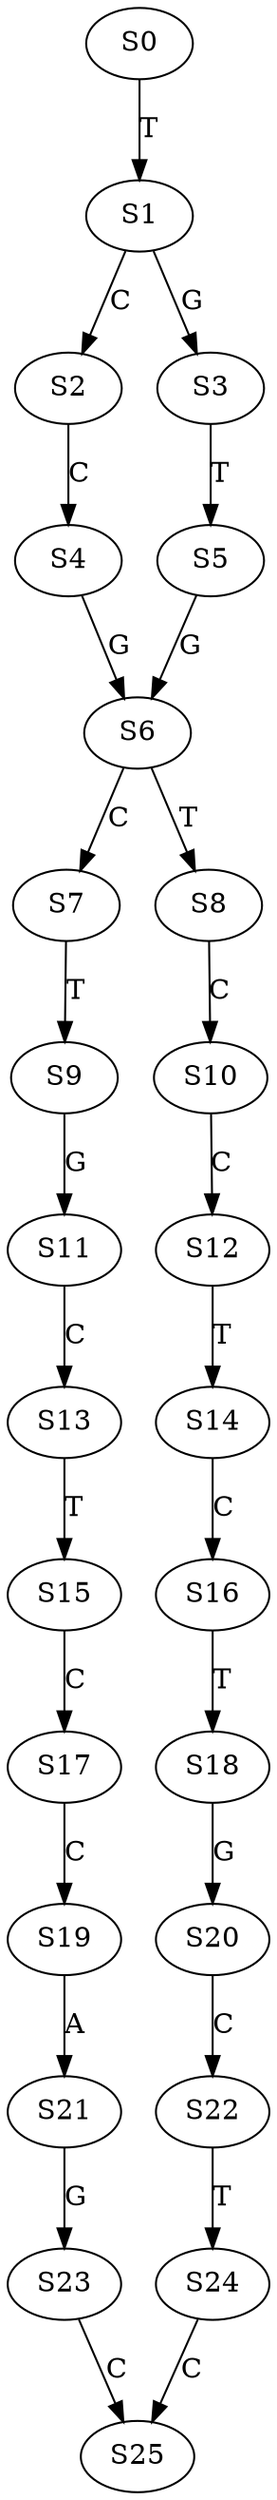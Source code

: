 strict digraph  {
	S0 -> S1 [ label = T ];
	S1 -> S2 [ label = C ];
	S1 -> S3 [ label = G ];
	S2 -> S4 [ label = C ];
	S3 -> S5 [ label = T ];
	S4 -> S6 [ label = G ];
	S5 -> S6 [ label = G ];
	S6 -> S7 [ label = C ];
	S6 -> S8 [ label = T ];
	S7 -> S9 [ label = T ];
	S8 -> S10 [ label = C ];
	S9 -> S11 [ label = G ];
	S10 -> S12 [ label = C ];
	S11 -> S13 [ label = C ];
	S12 -> S14 [ label = T ];
	S13 -> S15 [ label = T ];
	S14 -> S16 [ label = C ];
	S15 -> S17 [ label = C ];
	S16 -> S18 [ label = T ];
	S17 -> S19 [ label = C ];
	S18 -> S20 [ label = G ];
	S19 -> S21 [ label = A ];
	S20 -> S22 [ label = C ];
	S21 -> S23 [ label = G ];
	S22 -> S24 [ label = T ];
	S23 -> S25 [ label = C ];
	S24 -> S25 [ label = C ];
}
